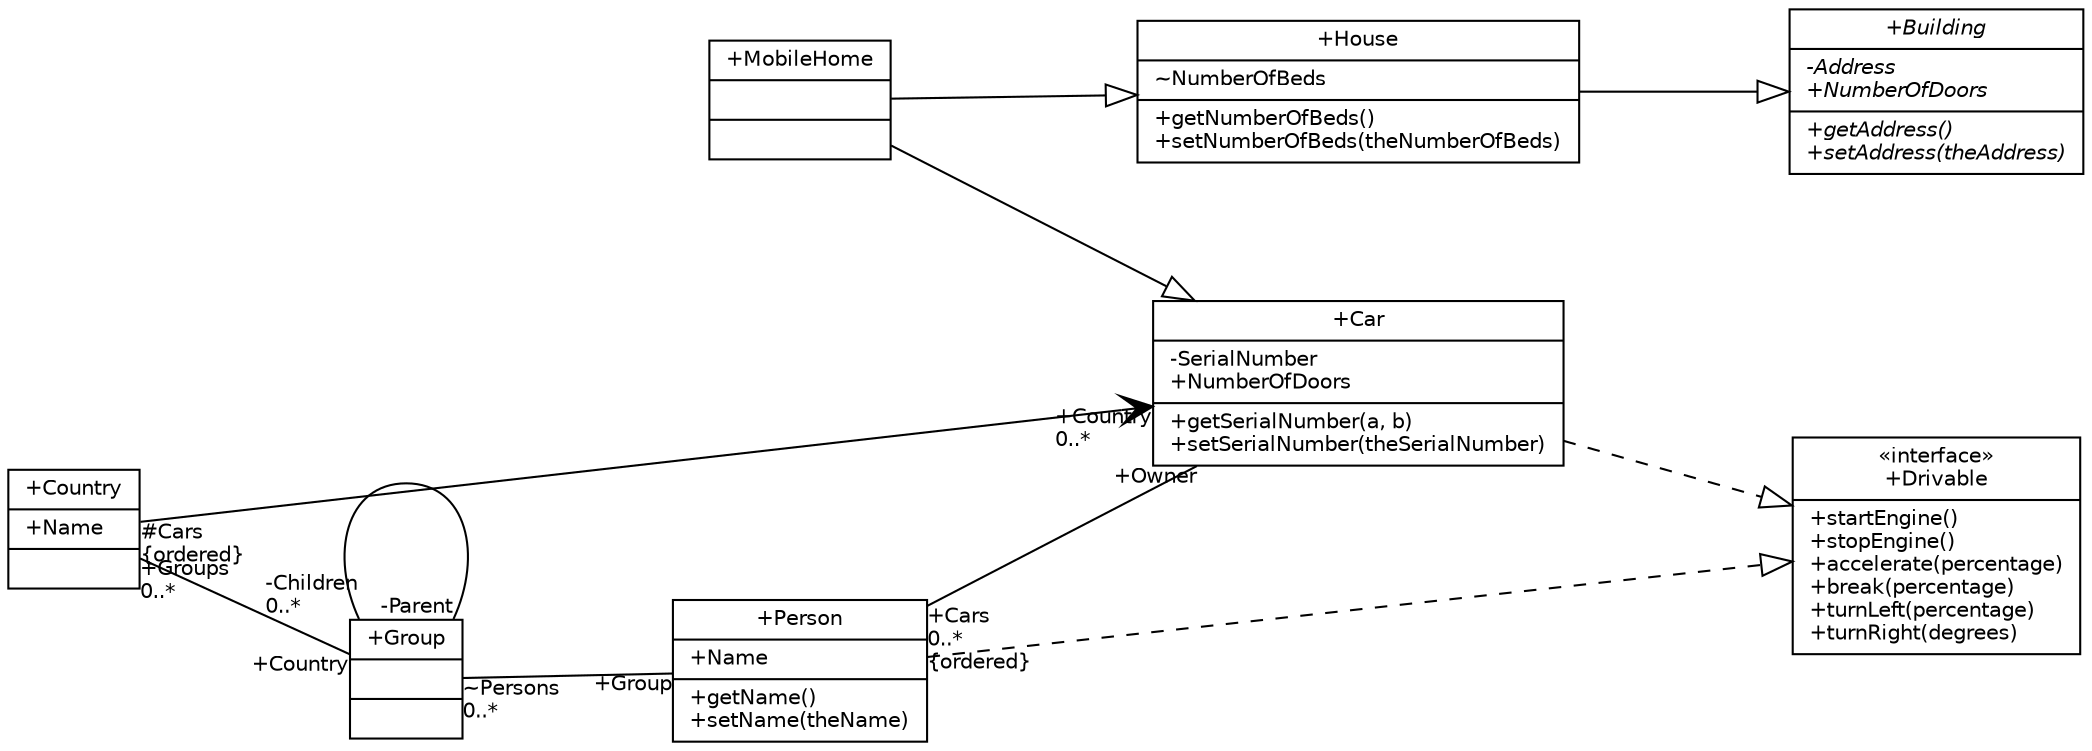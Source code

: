 
  
  
        digraph g {
		fontname=Helvetica
		fontsize=10
        graph [
        rankdir = "LR"
		ranksep=1.4
		nodesep=0.9
        ];
        node [
		fontname=Helvetica
		fontsize=10
        shape = "ellipse"
        ];
        edge [
		fontname=Helvetica
		fontsize=10
        ];
    
        "127-0-1-1--6741fdc4:11701e7285e:-8000:000000000000077D" [
		

        label = "      +House | ~NumberOfBeds\l | +getNumberOfBeds()\l+setNumberOfBeds(theNumberOfBeds)\l "
        shape = "record"
        ];
    
        "127-0-1-1--6741fdc4:11701e7285e:-8000:000000000000077F" [
		

        label = "      +MobileHome |  |  "
        shape = "record"
        ];
    
        "127-0-1-1--6741fdc4:11701e7285e:-8000:0000000000000781" [
		

        label = "      +Car | -SerialNumber\l+NumberOfDoors\l | +getSerialNumber(a, b)\l+setSerialNumber(theSerialNumber)\l "
        shape = "record"
        ];
    
        "127-0-1-1--6741fdc4:11701e7285e:-8000:000000000000078E" [
		fontname="Helvetica-Oblique"

        label = "      +Building | -Address\l+NumberOfDoors\l | +getAddress()\l+setAddress(theAddress)\l "
        shape = "record"
        ];
    
        "127-0-1-1--6741fdc4:11701e7285e:-8000:00000000000007D2" [
		

        label = "      +Country | +Name\l |  "
        shape = "record"
        ];
    
        "127-0-1-1--6741fdc4:11701e7285e:-8000:00000000000007F2" [
		

        label = "      +Group |  |  "
        shape = "record"
        ];
    
        "127-0-1-1--6741fdc4:11701e7285e:-8000:00000000000007FF" [
		

        label = "      +Person | +Name\l | +getName()\l+setName(theName)\l "
        shape = "record"
        ];
    
        "127-0-1-1--6741fdc4:11701e7285e:-8000:0000000000000783" [
        label = "«interface»\n+Drivable | +startEngine()\l+stopEngine()\l+accelerate(percentage)\l+break(percentage)\l+turnLeft(percentage)\l+turnRight(degrees)\l "
        shape = "record"
        ];
    
        "127-0-1-1--6741fdc4:11701e7285e:-8000:00000000000007D2" -> "127-0-1-1--6741fdc4:11701e7285e:-8000:0000000000000781" [
arrowtail="diamond"arrowhead="vee"
        id="127-0-1-1--6741fdc4:11701e7285e:-8000:00000000000007D4" headlabel="+Country\l0..*\l" taillabel="#Cars\l{ordered}\l" arrowsize="1.5" 
        ];
    
        "127-0-1-1--6741fdc4:11701e7285e:-8000:00000000000007F2" -> "127-0-1-1--6741fdc4:11701e7285e:-8000:00000000000007F2" [
arrowhead="none"arrowhead="none"
        id="127-0-1-1--6741fdc4:11701e7285e:-8000:00000000000007F6" headlabel="-Parent\l" taillabel="-Children\l0..*\l" arrowsize="1.5" 
        ];
    
        "127-0-1-1--6741fdc4:11701e7285e:-8000:00000000000007F2" -> "127-0-1-1--6741fdc4:11701e7285e:-8000:00000000000007FF" [
arrowhead="none"arrowhead="none"
        id="127-0-1-1--6741fdc4:11701e7285e:-8000:0000000000000809" headlabel="+Group\l" taillabel="~Persons\l0..*\l" arrowsize="1.5" 
        ];
    
        "127-0-1-1--6741fdc4:11701e7285e:-8000:00000000000007D2" -> "127-0-1-1--6741fdc4:11701e7285e:-8000:00000000000007F2" [
arrowtail="diamond"arrowhead="none"
        id="127-0-1-1--6741fdc4:11701e7285e:-8000:0000000000000810" headlabel="+Country\l" taillabel="+Groups\l0..*\l" arrowsize="1.5" 
        ];
    
        "127-0-1-1--6741fdc4:11701e7285e:-8000:00000000000007FF" -> "127-0-1-1--6741fdc4:11701e7285e:-8000:0000000000000781" [
arrowtail="odiamond"arrowhead="none"
        id="127-0-1-1--6741fdc4:11701e7285e:-8000:000000000000081B" headlabel="+Owner\l" taillabel="+Cars\l0..*\l{ordered}\l" arrowsize="1.5" 
        ];
    
        "127-0-1-1--6741fdc4:11701e7285e:-8000:0000000000000781" -> "127-0-1-1--6741fdc4:11701e7285e:-8000:0000000000000783" [ style="dashed" arrowhead="onormal" arrowsize=1.5 ];
    
        "127-0-1-1--6741fdc4:11701e7285e:-8000:00000000000007FF" -> "127-0-1-1--6741fdc4:11701e7285e:-8000:0000000000000783" [ style="dashed" arrowhead="onormal" arrowsize=1.5 ];
    
        "127-0-1-1--6741fdc4:11701e7285e:-8000:000000000000077F" -> "127-0-1-1--6741fdc4:11701e7285e:-8000:000000000000077D" [ arrowhead="onormal" arrowsize=1.5 ];
    
        "127-0-1-1--6741fdc4:11701e7285e:-8000:000000000000077F" -> "127-0-1-1--6741fdc4:11701e7285e:-8000:0000000000000781" [ arrowhead="onormal" arrowsize=1.5 ];
    
        "127-0-1-1--6741fdc4:11701e7285e:-8000:000000000000077D" -> "127-0-1-1--6741fdc4:11701e7285e:-8000:000000000000078E" [ arrowhead="onormal" arrowsize=1.5 ];
    
        }
    
